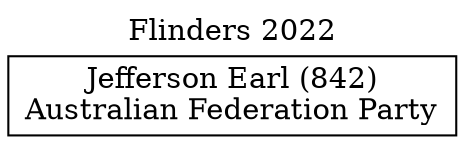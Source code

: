 // House preference flow
digraph "Jefferson Earl (842)_Flinders_2022" {
	graph [label="Flinders 2022" labelloc=t mclimit=10]
	node [shape=box]
	"Jefferson Earl (842)" [label="Jefferson Earl (842)
Australian Federation Party"]
}
